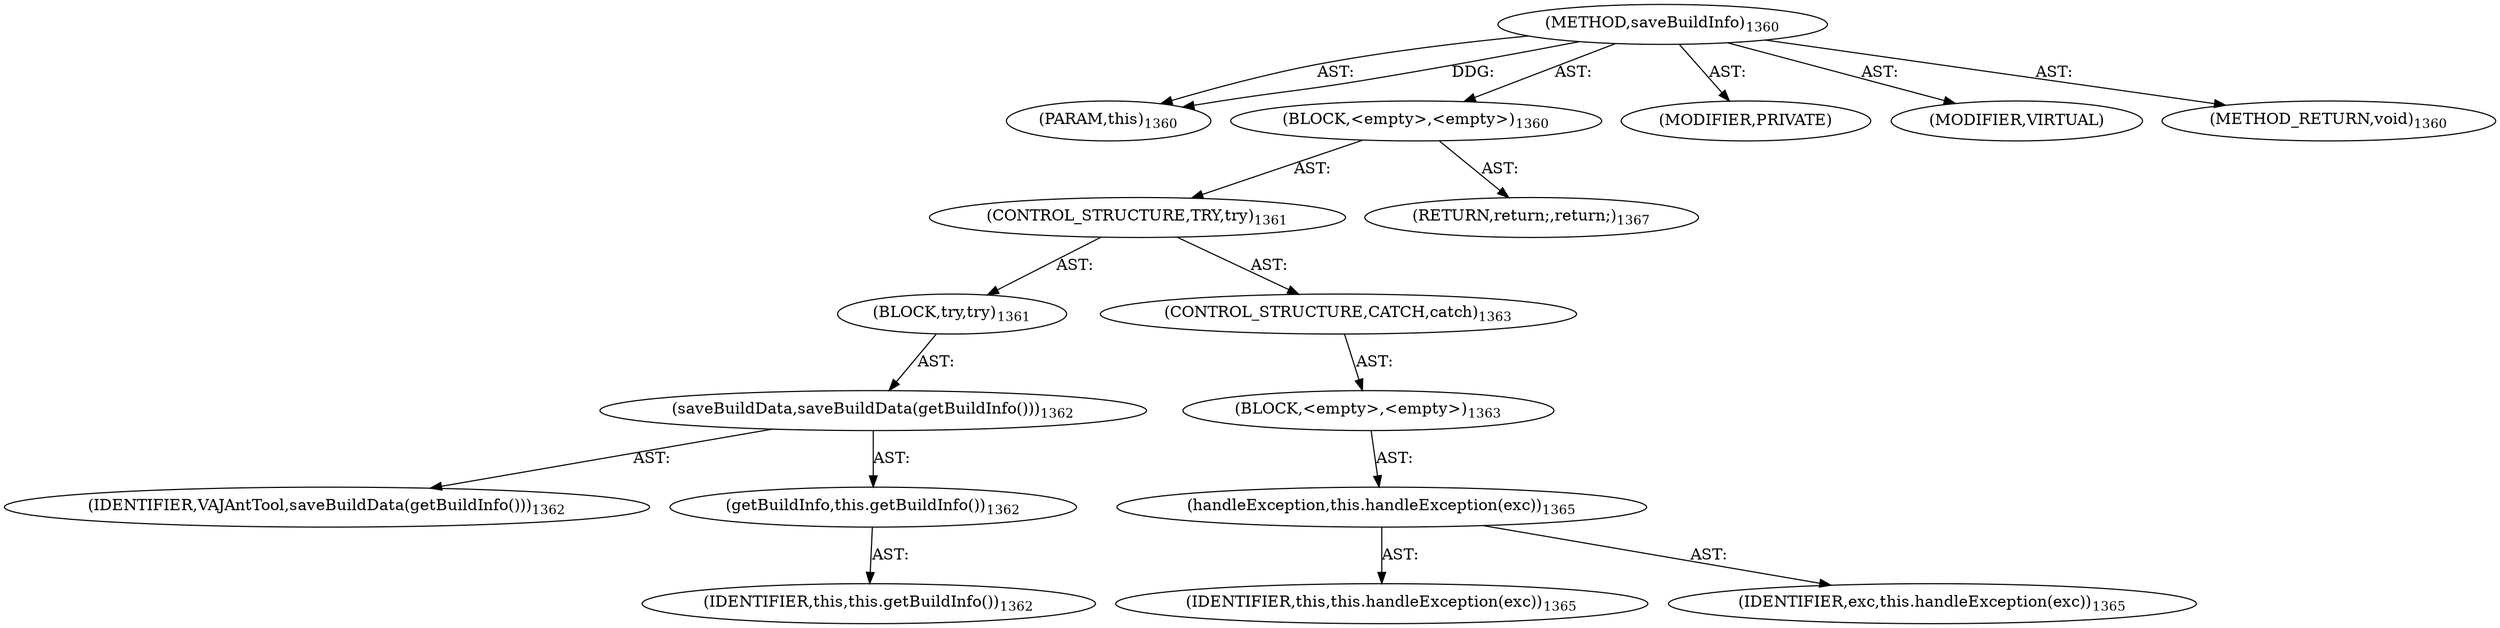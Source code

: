 digraph "saveBuildInfo" {  
"111669149767" [label = <(METHOD,saveBuildInfo)<SUB>1360</SUB>> ]
"115964117052" [label = <(PARAM,this)<SUB>1360</SUB>> ]
"25769804028" [label = <(BLOCK,&lt;empty&gt;,&lt;empty&gt;)<SUB>1360</SUB>> ]
"47244640425" [label = <(CONTROL_STRUCTURE,TRY,try)<SUB>1361</SUB>> ]
"25769804029" [label = <(BLOCK,try,try)<SUB>1361</SUB>> ]
"30064772635" [label = <(saveBuildData,saveBuildData(getBuildInfo()))<SUB>1362</SUB>> ]
"68719477658" [label = <(IDENTIFIER,VAJAntTool,saveBuildData(getBuildInfo()))<SUB>1362</SUB>> ]
"30064772636" [label = <(getBuildInfo,this.getBuildInfo())<SUB>1362</SUB>> ]
"68719476973" [label = <(IDENTIFIER,this,this.getBuildInfo())<SUB>1362</SUB>> ]
"47244640426" [label = <(CONTROL_STRUCTURE,CATCH,catch)<SUB>1363</SUB>> ]
"25769804030" [label = <(BLOCK,&lt;empty&gt;,&lt;empty&gt;)<SUB>1363</SUB>> ]
"30064772637" [label = <(handleException,this.handleException(exc))<SUB>1365</SUB>> ]
"68719476974" [label = <(IDENTIFIER,this,this.handleException(exc))<SUB>1365</SUB>> ]
"68719477659" [label = <(IDENTIFIER,exc,this.handleException(exc))<SUB>1365</SUB>> ]
"146028888104" [label = <(RETURN,return;,return;)<SUB>1367</SUB>> ]
"133143986364" [label = <(MODIFIER,PRIVATE)> ]
"133143986365" [label = <(MODIFIER,VIRTUAL)> ]
"128849018951" [label = <(METHOD_RETURN,void)<SUB>1360</SUB>> ]
  "111669149767" -> "115964117052"  [ label = "AST: "] 
  "111669149767" -> "25769804028"  [ label = "AST: "] 
  "111669149767" -> "133143986364"  [ label = "AST: "] 
  "111669149767" -> "133143986365"  [ label = "AST: "] 
  "111669149767" -> "128849018951"  [ label = "AST: "] 
  "25769804028" -> "47244640425"  [ label = "AST: "] 
  "25769804028" -> "146028888104"  [ label = "AST: "] 
  "47244640425" -> "25769804029"  [ label = "AST: "] 
  "47244640425" -> "47244640426"  [ label = "AST: "] 
  "25769804029" -> "30064772635"  [ label = "AST: "] 
  "30064772635" -> "68719477658"  [ label = "AST: "] 
  "30064772635" -> "30064772636"  [ label = "AST: "] 
  "30064772636" -> "68719476973"  [ label = "AST: "] 
  "47244640426" -> "25769804030"  [ label = "AST: "] 
  "25769804030" -> "30064772637"  [ label = "AST: "] 
  "30064772637" -> "68719476974"  [ label = "AST: "] 
  "30064772637" -> "68719477659"  [ label = "AST: "] 
  "111669149767" -> "115964117052"  [ label = "DDG: "] 
}
